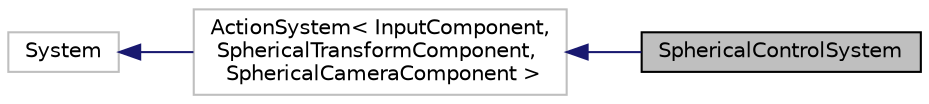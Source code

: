 digraph "SphericalControlSystem"
{
 // LATEX_PDF_SIZE
  edge [fontname="Helvetica",fontsize="10",labelfontname="Helvetica",labelfontsize="10"];
  node [fontname="Helvetica",fontsize="10",shape=record];
  rankdir="LR";
  Node1 [label="SphericalControlSystem",height=0.2,width=0.4,color="black", fillcolor="grey75", style="filled", fontcolor="black",tooltip=" "];
  Node2 -> Node1 [dir="back",color="midnightblue",fontsize="10",style="solid"];
  Node2 [label="ActionSystem\< InputComponent,\l SphericalTransformComponent,\l SphericalCameraComponent \>",height=0.2,width=0.4,color="grey75", fillcolor="white", style="filled",URL="$class_action_system.html",tooltip=" "];
  Node3 -> Node2 [dir="back",color="midnightblue",fontsize="10",style="solid"];
  Node3 [label="System",height=0.2,width=0.4,color="grey75", fillcolor="white", style="filled",URL="$class_system.html",tooltip=" "];
}
